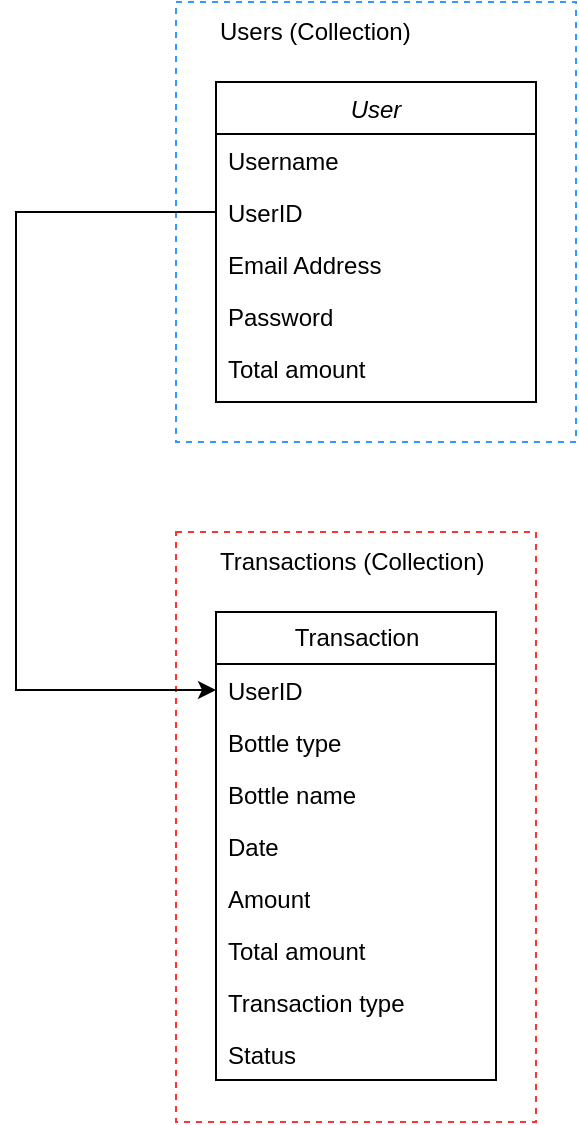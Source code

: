 <mxfile version="22.1.0" type="github">
  <diagram id="C5RBs43oDa-KdzZeNtuy" name="Page-1">
    <mxGraphModel dx="1304" dy="637" grid="1" gridSize="10" guides="1" tooltips="1" connect="1" arrows="1" fold="1" page="1" pageScale="1" pageWidth="827" pageHeight="1169" math="0" shadow="0">
      <root>
        <mxCell id="WIyWlLk6GJQsqaUBKTNV-0" />
        <mxCell id="WIyWlLk6GJQsqaUBKTNV-1" parent="WIyWlLk6GJQsqaUBKTNV-0" />
        <mxCell id="Y3wJY9co6Zf9dIfuMX76-13" value="" style="rounded=0;whiteSpace=wrap;html=1;dashed=1;strokeColor=#FF3333;" parent="WIyWlLk6GJQsqaUBKTNV-1" vertex="1">
          <mxGeometry x="200" y="345" width="180" height="295" as="geometry" />
        </mxCell>
        <mxCell id="Y3wJY9co6Zf9dIfuMX76-3" value="" style="rounded=0;whiteSpace=wrap;html=1;dashed=1;strokeColor=#3399FF;" parent="WIyWlLk6GJQsqaUBKTNV-1" vertex="1">
          <mxGeometry x="200" y="80" width="200" height="220" as="geometry" />
        </mxCell>
        <mxCell id="zkfFHV4jXpPFQw0GAbJ--0" value="User" style="swimlane;fontStyle=2;align=center;verticalAlign=top;childLayout=stackLayout;horizontal=1;startSize=26;horizontalStack=0;resizeParent=1;resizeLast=0;collapsible=1;marginBottom=0;rounded=0;shadow=0;strokeWidth=1;" parent="WIyWlLk6GJQsqaUBKTNV-1" vertex="1">
          <mxGeometry x="220" y="120" width="160" height="160" as="geometry">
            <mxRectangle x="230" y="140" width="160" height="26" as="alternateBounds" />
          </mxGeometry>
        </mxCell>
        <mxCell id="zkfFHV4jXpPFQw0GAbJ--1" value="Username" style="text;align=left;verticalAlign=top;spacingLeft=4;spacingRight=4;overflow=hidden;rotatable=0;points=[[0,0.5],[1,0.5]];portConstraint=eastwest;" parent="zkfFHV4jXpPFQw0GAbJ--0" vertex="1">
          <mxGeometry y="26" width="160" height="26" as="geometry" />
        </mxCell>
        <mxCell id="zkfFHV4jXpPFQw0GAbJ--2" value="UserID" style="text;align=left;verticalAlign=top;spacingLeft=4;spacingRight=4;overflow=hidden;rotatable=0;points=[[0,0.5],[1,0.5]];portConstraint=eastwest;rounded=0;shadow=0;html=0;" parent="zkfFHV4jXpPFQw0GAbJ--0" vertex="1">
          <mxGeometry y="52" width="160" height="26" as="geometry" />
        </mxCell>
        <mxCell id="zkfFHV4jXpPFQw0GAbJ--3" value="Email Address" style="text;align=left;verticalAlign=top;spacingLeft=4;spacingRight=4;overflow=hidden;rotatable=0;points=[[0,0.5],[1,0.5]];portConstraint=eastwest;rounded=0;shadow=0;html=0;" parent="zkfFHV4jXpPFQw0GAbJ--0" vertex="1">
          <mxGeometry y="78" width="160" height="26" as="geometry" />
        </mxCell>
        <mxCell id="zkfFHV4jXpPFQw0GAbJ--5" value="Password" style="text;align=left;verticalAlign=top;spacingLeft=4;spacingRight=4;overflow=hidden;rotatable=0;points=[[0,0.5],[1,0.5]];portConstraint=eastwest;" parent="zkfFHV4jXpPFQw0GAbJ--0" vertex="1">
          <mxGeometry y="104" width="160" height="26" as="geometry" />
        </mxCell>
        <mxCell id="Y3wJY9co6Zf9dIfuMX76-1" value="Total amount" style="text;align=left;verticalAlign=top;spacingLeft=4;spacingRight=4;overflow=hidden;rotatable=0;points=[[0,0.5],[1,0.5]];portConstraint=eastwest;rounded=0;shadow=0;html=0;" parent="zkfFHV4jXpPFQw0GAbJ--0" vertex="1">
          <mxGeometry y="130" width="160" height="26" as="geometry" />
        </mxCell>
        <mxCell id="Y3wJY9co6Zf9dIfuMX76-4" value="Users (Collection)" style="text;html=1;align=left;verticalAlign=middle;resizable=0;points=[];autosize=1;strokeColor=none;fillColor=none;" parent="WIyWlLk6GJQsqaUBKTNV-1" vertex="1">
          <mxGeometry x="220" y="80" width="120" height="30" as="geometry" />
        </mxCell>
        <mxCell id="Y3wJY9co6Zf9dIfuMX76-6" value="Transaction" style="swimlane;fontStyle=0;childLayout=stackLayout;horizontal=1;startSize=26;fillColor=none;horizontalStack=0;resizeParent=1;resizeParentMax=0;resizeLast=0;collapsible=1;marginBottom=0;html=1;" parent="WIyWlLk6GJQsqaUBKTNV-1" vertex="1">
          <mxGeometry x="220" y="385" width="140" height="234" as="geometry" />
        </mxCell>
        <mxCell id="Y3wJY9co6Zf9dIfuMX76-7" value="UserID" style="text;strokeColor=none;fillColor=none;align=left;verticalAlign=top;spacingLeft=4;spacingRight=4;overflow=hidden;rotatable=0;points=[[0,0.5],[1,0.5]];portConstraint=eastwest;whiteSpace=wrap;html=1;" parent="Y3wJY9co6Zf9dIfuMX76-6" vertex="1">
          <mxGeometry y="26" width="140" height="26" as="geometry" />
        </mxCell>
        <mxCell id="Y3wJY9co6Zf9dIfuMX76-8" value="Bottle type" style="text;strokeColor=none;fillColor=none;align=left;verticalAlign=top;spacingLeft=4;spacingRight=4;overflow=hidden;rotatable=0;points=[[0,0.5],[1,0.5]];portConstraint=eastwest;whiteSpace=wrap;html=1;" parent="Y3wJY9co6Zf9dIfuMX76-6" vertex="1">
          <mxGeometry y="52" width="140" height="26" as="geometry" />
        </mxCell>
        <mxCell id="Y3wJY9co6Zf9dIfuMX76-9" value="Bottle name" style="text;strokeColor=none;fillColor=none;align=left;verticalAlign=top;spacingLeft=4;spacingRight=4;overflow=hidden;rotatable=0;points=[[0,0.5],[1,0.5]];portConstraint=eastwest;whiteSpace=wrap;html=1;" parent="Y3wJY9co6Zf9dIfuMX76-6" vertex="1">
          <mxGeometry y="78" width="140" height="26" as="geometry" />
        </mxCell>
        <mxCell id="Y3wJY9co6Zf9dIfuMX76-10" value="Date" style="text;strokeColor=none;fillColor=none;align=left;verticalAlign=top;spacingLeft=4;spacingRight=4;overflow=hidden;rotatable=0;points=[[0,0.5],[1,0.5]];portConstraint=eastwest;whiteSpace=wrap;html=1;" parent="Y3wJY9co6Zf9dIfuMX76-6" vertex="1">
          <mxGeometry y="104" width="140" height="26" as="geometry" />
        </mxCell>
        <mxCell id="Y3wJY9co6Zf9dIfuMX76-11" value="Amount" style="text;strokeColor=none;fillColor=none;align=left;verticalAlign=top;spacingLeft=4;spacingRight=4;overflow=hidden;rotatable=0;points=[[0,0.5],[1,0.5]];portConstraint=eastwest;whiteSpace=wrap;html=1;" parent="Y3wJY9co6Zf9dIfuMX76-6" vertex="1">
          <mxGeometry y="130" width="140" height="26" as="geometry" />
        </mxCell>
        <mxCell id="Y3wJY9co6Zf9dIfuMX76-12" value="Total amount" style="text;strokeColor=none;fillColor=none;align=left;verticalAlign=top;spacingLeft=4;spacingRight=4;overflow=hidden;rotatable=0;points=[[0,0.5],[1,0.5]];portConstraint=eastwest;whiteSpace=wrap;html=1;" parent="Y3wJY9co6Zf9dIfuMX76-6" vertex="1">
          <mxGeometry y="156" width="140" height="26" as="geometry" />
        </mxCell>
        <mxCell id="2usT3n5_mlWpLsSGE9dq-0" value="Transaction type" style="text;strokeColor=none;fillColor=none;align=left;verticalAlign=top;spacingLeft=4;spacingRight=4;overflow=hidden;rotatable=0;points=[[0,0.5],[1,0.5]];portConstraint=eastwest;whiteSpace=wrap;html=1;" vertex="1" parent="Y3wJY9co6Zf9dIfuMX76-6">
          <mxGeometry y="182" width="140" height="26" as="geometry" />
        </mxCell>
        <mxCell id="2usT3n5_mlWpLsSGE9dq-1" value="Status" style="text;strokeColor=none;fillColor=none;align=left;verticalAlign=top;spacingLeft=4;spacingRight=4;overflow=hidden;rotatable=0;points=[[0,0.5],[1,0.5]];portConstraint=eastwest;whiteSpace=wrap;html=1;" vertex="1" parent="Y3wJY9co6Zf9dIfuMX76-6">
          <mxGeometry y="208" width="140" height="26" as="geometry" />
        </mxCell>
        <mxCell id="Y3wJY9co6Zf9dIfuMX76-15" value="Transactions (Collection)" style="text;html=1;align=left;verticalAlign=middle;resizable=0;points=[];autosize=1;strokeColor=none;fillColor=none;" parent="WIyWlLk6GJQsqaUBKTNV-1" vertex="1">
          <mxGeometry x="220" y="345" width="160" height="30" as="geometry" />
        </mxCell>
        <object label="" asd="" id="2usT3n5_mlWpLsSGE9dq-3">
          <mxCell style="edgeStyle=orthogonalEdgeStyle;rounded=0;orthogonalLoop=1;jettySize=auto;html=1;exitX=0;exitY=0.5;exitDx=0;exitDy=0;entryX=0;entryY=0.5;entryDx=0;entryDy=0;" edge="1" parent="WIyWlLk6GJQsqaUBKTNV-1" source="zkfFHV4jXpPFQw0GAbJ--2" target="Y3wJY9co6Zf9dIfuMX76-7">
            <mxGeometry relative="1" as="geometry">
              <Array as="points">
                <mxPoint x="120" y="185" />
                <mxPoint x="120" y="424" />
              </Array>
            </mxGeometry>
          </mxCell>
        </object>
      </root>
    </mxGraphModel>
  </diagram>
</mxfile>
